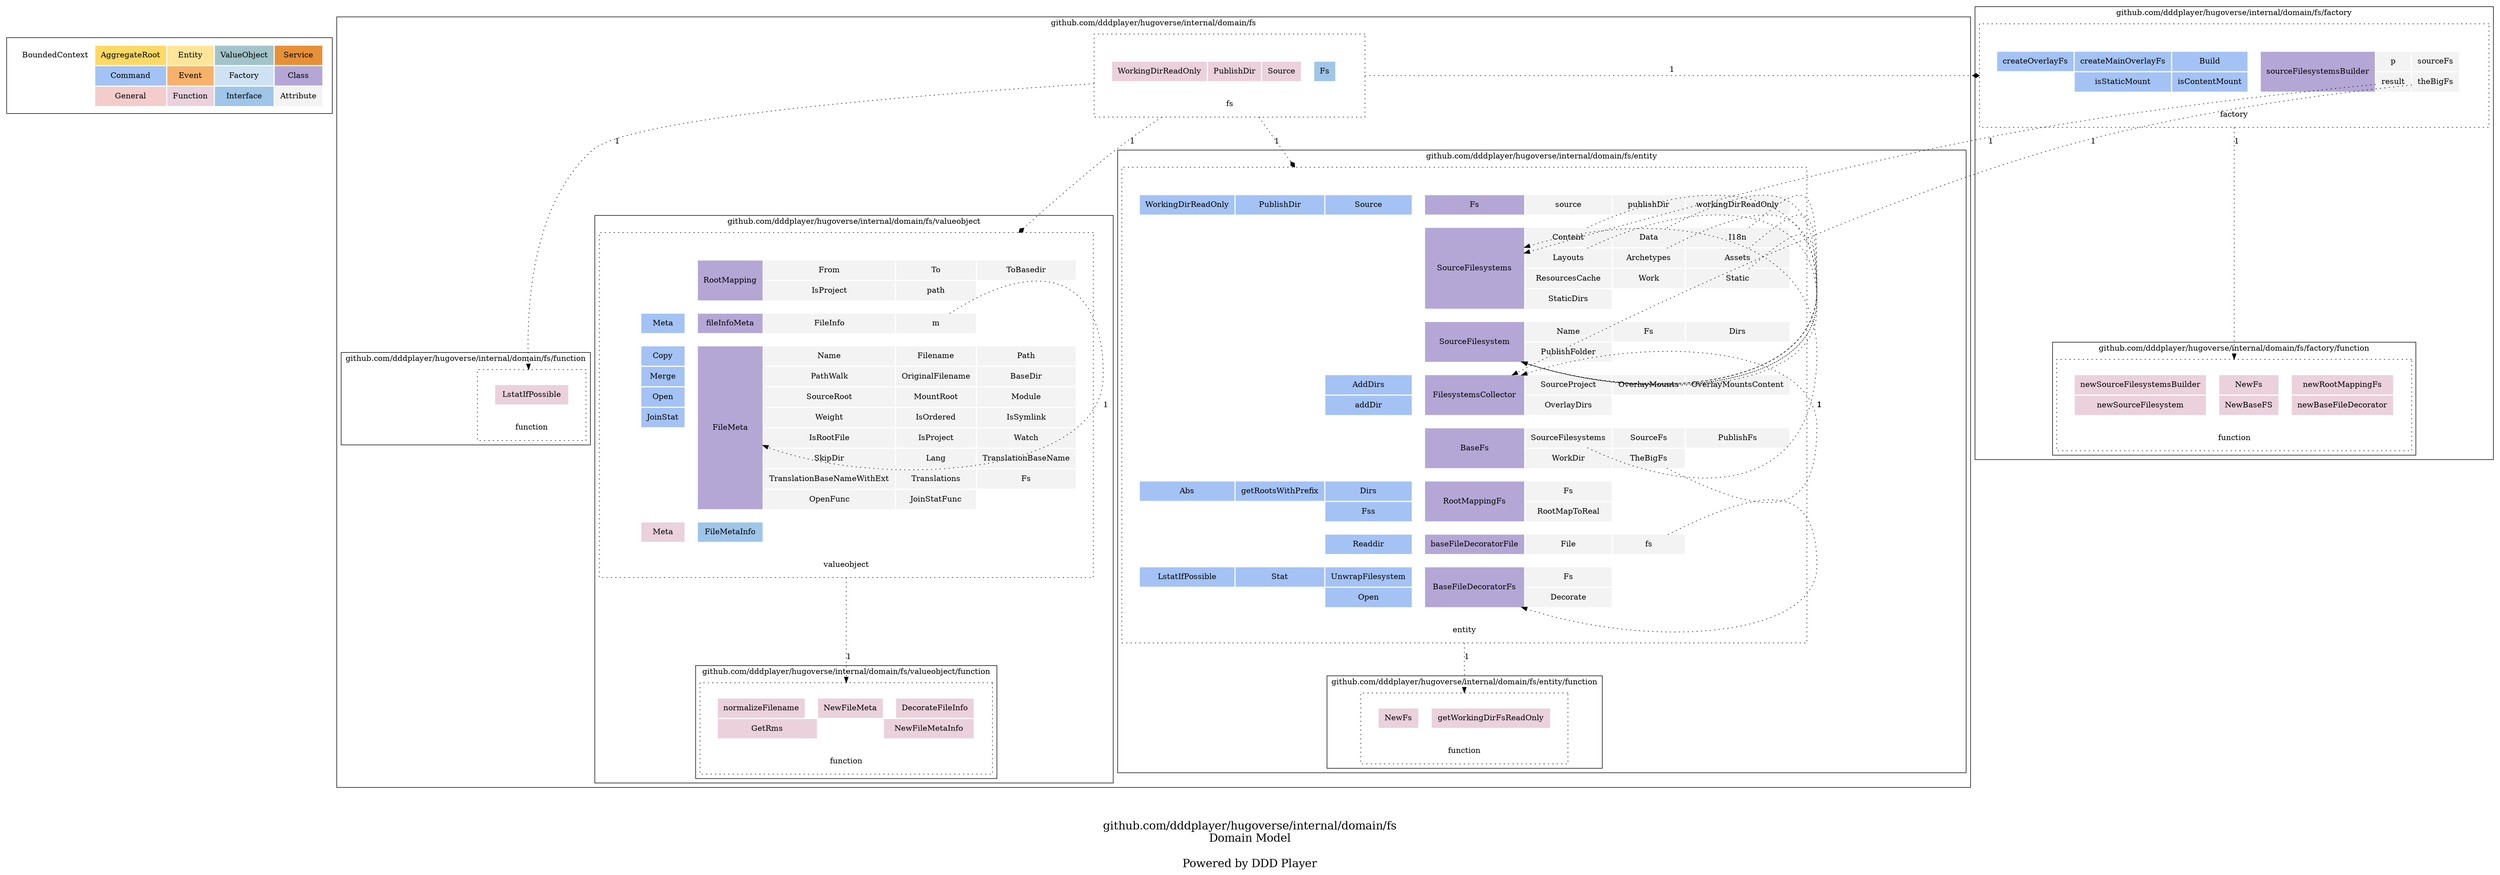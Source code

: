 digraph {
	node [style=dotted shape=rect]

    subgraph cluster_ddd_concept{
		node [color=white]

        ddd_concept [label=<
        <table border="0" cellpadding="10">
		<tr>
			<td bgcolor="#ffffff00" rowspan="1" colspan="1">BoundedContext</td>
			<td bgcolor="#ffd966ff" rowspan="1" colspan="1">AggregateRoot</td>
			<td bgcolor="#ffe599ff" rowspan="1" colspan="1">Entity</td>
			<td bgcolor="#a2c4c9ff" rowspan="1" colspan="1">ValueObject</td>
			<td bgcolor="#e69138ff" rowspan="1" colspan="1">Service</td>
		</tr>
		<tr>
			<td bgcolor="white" rowspan="1" colspan="1"></td>
			<td bgcolor="#a4c2f4ff" rowspan="1" colspan="1">Command</td>
			<td bgcolor="#f6b26bff" rowspan="1" colspan="1">Event</td>
			<td bgcolor="#cfe2f3ff" rowspan="1" colspan="1">Factory</td>
			<td bgcolor="#b4a7d6ff" rowspan="1" colspan="1">Class</td>
			
		</tr>
		<tr>
			<td bgcolor="white" rowspan="1" colspan="1"></td>
			<td bgcolor="#f4ccccff" rowspan="1" colspan="1">General</td>
			<td bgcolor="#ead1dcff" rowspan="1" colspan="1">Function</td>
			<td bgcolor="#9fc5e8ff" rowspan="1" colspan="1">Interface</td>
			<td bgcolor="#f3f3f3ff" rowspan="1" colspan="1">Attribute</td>
		</tr>
        </table>
        > ]
	}

    
		subgraph cluster_dehGEGK {
	
		
    	dehGEGK [label=<
        <table border="0" cellpadding="10">
			
				<tr>
		
			<td port="first_blank_row" bgcolor="white" rowspan="1" colspan="1"></td>
	</tr>
				<tr>
		
			<td port="" bgcolor="white" rowspan="1" colspan="1"></td>
	</tr>
				<tr>
		
			<td port="" bgcolor="white" rowspan="1" colspan="1"></td>
			<td port="dbuEIJD" bgcolor="#ead1dcff" rowspan="1" colspan="1">WorkingDirReadOnly</td>
			<td port="dSKuLN" bgcolor="#ead1dcff" rowspan="1" colspan="1">PublishDir</td>
			<td port="dcVZ72s" bgcolor="#ead1dcff" rowspan="1" colspan="1">Source</td>
			<td port="" bgcolor="white" rowspan="1" colspan="1"></td>
			<td port="defDwCc" bgcolor="#9fc5e8ff" rowspan="1" colspan="1">Fs</td>
			<td port="" bgcolor="white" rowspan="1" colspan="1"></td>
			<td port="" bgcolor="white" rowspan="1" colspan="1"></td>
	</tr>
				<tr>
		
			<td port="" bgcolor="white" rowspan="1" colspan="1"></td>
	</tr>
				<tr>
		
			<td port="" bgcolor="white" rowspan="1" colspan="8">fs</td>
	</tr>
        </table>
        > ]
	

	label = "github.com/dddplayer/hugoverse/internal/domain/fs"

	
		subgraph cluster_dbN5oSf {
	
		
    	dbN5oSf [label=<
        <table border="0" cellpadding="10">
			
				<tr>
		
			<td port="first_blank_row" bgcolor="white" rowspan="1" colspan="1"></td>
	</tr>
				<tr>
		
			<td port="" bgcolor="white" rowspan="1" colspan="1"></td>
			<td port="dcb0G9p" bgcolor="#ead1dcff" rowspan="1" colspan="4">LstatIfPossible</td>
			<td port="" bgcolor="white" rowspan="1" colspan="1"></td>
	</tr>
				<tr>
		
			<td port="" bgcolor="white" rowspan="1" colspan="1"></td>
	</tr>
				<tr>
		
			<td port="" bgcolor="white" rowspan="1" colspan="6">function</td>
	</tr>
        </table>
        > ]
	

	label = "github.com/dddplayer/hugoverse/internal/domain/fs/function"

	
    }
		subgraph cluster_ddZN3m5 {
	
		
    	ddZN3m5 [label=<
        <table border="0" cellpadding="10">
			
				<tr>
		
			<td port="first_blank_row" bgcolor="white" rowspan="1" colspan="1"></td>
	</tr>
				<tr>
		
			<td port="" bgcolor="white" rowspan="1" colspan="1"></td>
	</tr>
				<tr>
		
			<td port="" bgcolor="white" rowspan="1" colspan="1"></td>
			<td port="" bgcolor="white" rowspan="1" colspan="1"></td>
			<td port="" bgcolor="white" rowspan="1" colspan="1"></td>
			<td port="" bgcolor="white" rowspan="1" colspan="1"></td>
			<td port="" bgcolor="white" rowspan="1" colspan="1"></td>
			<td port="deejFSW" bgcolor="#b4a7d6ff" rowspan="2" colspan="1">RootMapping</td>
			<td port="ddA0vw5" bgcolor="#f3f3f3ff" rowspan="1" colspan="1">From</td>
			<td port="dce7G16" bgcolor="#f3f3f3ff" rowspan="1" colspan="1">To</td>
			<td port="derKRsu" bgcolor="#f3f3f3ff" rowspan="1" colspan="1">ToBasedir</td>
			<td port="" bgcolor="white" rowspan="1" colspan="1"></td>
	</tr>
				<tr>
		
			<td port="" bgcolor="white" rowspan="1" colspan="1"></td>
			<td port="" bgcolor="white" rowspan="1" colspan="1"></td>
			<td port="" bgcolor="white" rowspan="1" colspan="1"></td>
			<td port="" bgcolor="white" rowspan="1" colspan="1"></td>
			<td port="" bgcolor="white" rowspan="1" colspan="1"></td>
			<td port="dbEBlXq" bgcolor="#f3f3f3ff" rowspan="1" colspan="1">IsProject</td>
			<td port="dbT32Lm" bgcolor="#f3f3f3ff" rowspan="1" colspan="1">path</td>
			<td port="" bgcolor="white" rowspan="1" colspan="1"></td>
			<td port="" bgcolor="white" rowspan="1" colspan="1"></td>
	</tr>
				<tr>
		
			<td port="" bgcolor="white" rowspan="1" colspan="1"></td>
	</tr>
				<tr>
		
			<td port="" bgcolor="white" rowspan="1" colspan="1"></td>
			<td port="" bgcolor="white" rowspan="1" colspan="1"></td>
			<td port="" bgcolor="white" rowspan="1" colspan="1"></td>
			<td port="dcppH1f" bgcolor="#a4c2f4ff" rowspan="1" colspan="1">Meta</td>
			<td port="" bgcolor="white" rowspan="1" colspan="1"></td>
			<td port="dcVNus9" bgcolor="#b4a7d6ff" rowspan="1" colspan="1">fileInfoMeta</td>
			<td port="dbByNGu" bgcolor="#f3f3f3ff" rowspan="1" colspan="1">FileInfo</td>
			<td port="dIm2zV" bgcolor="#f3f3f3ff" rowspan="1" colspan="1">m</td>
			<td port="" bgcolor="white" rowspan="1" colspan="1"></td>
			<td port="" bgcolor="white" rowspan="1" colspan="1"></td>
	</tr>
				<tr>
		
			<td port="" bgcolor="white" rowspan="1" colspan="1"></td>
	</tr>
				<tr>
		
			<td port="" bgcolor="white" rowspan="1" colspan="1"></td>
			<td port="" bgcolor="white" rowspan="1" colspan="1"></td>
			<td port="" bgcolor="white" rowspan="1" colspan="1"></td>
			<td port="dboYi5T" bgcolor="#a4c2f4ff" rowspan="1" colspan="1">Copy</td>
			<td port="" bgcolor="white" rowspan="1" colspan="1"></td>
			<td port="ddhLBBp" bgcolor="#b4a7d6ff" rowspan="8" colspan="1">FileMeta</td>
			<td port="dedPmp7" bgcolor="#f3f3f3ff" rowspan="1" colspan="1">Name</td>
			<td port="deo0HbX" bgcolor="#f3f3f3ff" rowspan="1" colspan="1">Filename</td>
			<td port="dbWMqLx" bgcolor="#f3f3f3ff" rowspan="1" colspan="1">Path</td>
			<td port="" bgcolor="white" rowspan="1" colspan="1"></td>
	</tr>
				<tr>
		
			<td port="" bgcolor="white" rowspan="1" colspan="1"></td>
			<td port="" bgcolor="white" rowspan="1" colspan="1"></td>
			<td port="" bgcolor="white" rowspan="1" colspan="1"></td>
			<td port="debd7MU" bgcolor="#a4c2f4ff" rowspan="1" colspan="1">Merge</td>
			<td port="" bgcolor="white" rowspan="1" colspan="1"></td>
			<td port="ddhrdGu" bgcolor="#f3f3f3ff" rowspan="1" colspan="1">PathWalk</td>
			<td port="dclmg9I" bgcolor="#f3f3f3ff" rowspan="1" colspan="1">OriginalFilename</td>
			<td port="dcmkcOY" bgcolor="#f3f3f3ff" rowspan="1" colspan="1">BaseDir</td>
			<td port="" bgcolor="white" rowspan="1" colspan="1"></td>
	</tr>
				<tr>
		
			<td port="" bgcolor="white" rowspan="1" colspan="1"></td>
			<td port="" bgcolor="white" rowspan="1" colspan="1"></td>
			<td port="" bgcolor="white" rowspan="1" colspan="1"></td>
			<td port="dbWfFyY" bgcolor="#a4c2f4ff" rowspan="1" colspan="1">Open</td>
			<td port="" bgcolor="white" rowspan="1" colspan="1"></td>
			<td port="dc9vtad" bgcolor="#f3f3f3ff" rowspan="1" colspan="1">SourceRoot</td>
			<td port="dYFQKZ" bgcolor="#f3f3f3ff" rowspan="1" colspan="1">MountRoot</td>
			<td port="ddjQQHC" bgcolor="#f3f3f3ff" rowspan="1" colspan="1">Module</td>
			<td port="" bgcolor="white" rowspan="1" colspan="1"></td>
	</tr>
				<tr>
		
			<td port="" bgcolor="white" rowspan="1" colspan="1"></td>
			<td port="" bgcolor="white" rowspan="1" colspan="1"></td>
			<td port="" bgcolor="white" rowspan="1" colspan="1"></td>
			<td port="deAU2QK" bgcolor="#a4c2f4ff" rowspan="1" colspan="1">JoinStat</td>
			<td port="" bgcolor="white" rowspan="1" colspan="1"></td>
			<td port="ddCg9Pm" bgcolor="#f3f3f3ff" rowspan="1" colspan="1">Weight</td>
			<td port="dbl2cox" bgcolor="#f3f3f3ff" rowspan="1" colspan="1">IsOrdered</td>
			<td port="dewIFw1" bgcolor="#f3f3f3ff" rowspan="1" colspan="1">IsSymlink</td>
			<td port="" bgcolor="white" rowspan="1" colspan="1"></td>
	</tr>
				<tr>
		
			<td port="" bgcolor="white" rowspan="1" colspan="1"></td>
			<td port="" bgcolor="white" rowspan="1" colspan="1"></td>
			<td port="" bgcolor="white" rowspan="1" colspan="1"></td>
			<td port="" bgcolor="white" rowspan="1" colspan="1"></td>
			<td port="" bgcolor="white" rowspan="1" colspan="1"></td>
			<td port="ddYKXbM" bgcolor="#f3f3f3ff" rowspan="1" colspan="1">IsRootFile</td>
			<td port="dABEIp" bgcolor="#f3f3f3ff" rowspan="1" colspan="1">IsProject</td>
			<td port="dbgJEST" bgcolor="#f3f3f3ff" rowspan="1" colspan="1">Watch</td>
			<td port="" bgcolor="white" rowspan="1" colspan="1"></td>
	</tr>
				<tr>
		
			<td port="" bgcolor="white" rowspan="1" colspan="1"></td>
			<td port="" bgcolor="white" rowspan="1" colspan="1"></td>
			<td port="" bgcolor="white" rowspan="1" colspan="1"></td>
			<td port="" bgcolor="white" rowspan="1" colspan="1"></td>
			<td port="" bgcolor="white" rowspan="1" colspan="1"></td>
			<td port="dbk5O52" bgcolor="#f3f3f3ff" rowspan="1" colspan="1">SkipDir</td>
			<td port="devdZYQ" bgcolor="#f3f3f3ff" rowspan="1" colspan="1">Lang</td>
			<td port="dcuOcyh" bgcolor="#f3f3f3ff" rowspan="1" colspan="1">TranslationBaseName</td>
			<td port="" bgcolor="white" rowspan="1" colspan="1"></td>
	</tr>
				<tr>
		
			<td port="" bgcolor="white" rowspan="1" colspan="1"></td>
			<td port="" bgcolor="white" rowspan="1" colspan="1"></td>
			<td port="" bgcolor="white" rowspan="1" colspan="1"></td>
			<td port="" bgcolor="white" rowspan="1" colspan="1"></td>
			<td port="" bgcolor="white" rowspan="1" colspan="1"></td>
			<td port="ddFftwI" bgcolor="#f3f3f3ff" rowspan="1" colspan="1">TranslationBaseNameWithExt</td>
			<td port="d1i7oE" bgcolor="#f3f3f3ff" rowspan="1" colspan="1">Translations</td>
			<td port="dc6ppuD" bgcolor="#f3f3f3ff" rowspan="1" colspan="1">Fs</td>
			<td port="" bgcolor="white" rowspan="1" colspan="1"></td>
	</tr>
				<tr>
		
			<td port="" bgcolor="white" rowspan="1" colspan="1"></td>
			<td port="" bgcolor="white" rowspan="1" colspan="1"></td>
			<td port="" bgcolor="white" rowspan="1" colspan="1"></td>
			<td port="" bgcolor="white" rowspan="1" colspan="1"></td>
			<td port="" bgcolor="white" rowspan="1" colspan="1"></td>
			<td port="db6c8js" bgcolor="#f3f3f3ff" rowspan="1" colspan="1">OpenFunc</td>
			<td port="dbqERyY" bgcolor="#f3f3f3ff" rowspan="1" colspan="1">JoinStatFunc</td>
			<td port="" bgcolor="white" rowspan="1" colspan="1"></td>
			<td port="" bgcolor="white" rowspan="1" colspan="1"></td>
	</tr>
				<tr>
		
			<td port="" bgcolor="white" rowspan="1" colspan="1"></td>
	</tr>
				<tr>
		
			<td port="" bgcolor="white" rowspan="1" colspan="1"></td>
			<td port="" bgcolor="white" rowspan="1" colspan="1"></td>
			<td port="" bgcolor="white" rowspan="1" colspan="1"></td>
			<td port="ddpuAyZ" bgcolor="#ead1dcff" rowspan="1" colspan="1">Meta</td>
			<td port="" bgcolor="white" rowspan="1" colspan="1"></td>
			<td port="dcABTHd" bgcolor="#9fc5e8ff" rowspan="1" colspan="1">FileMetaInfo</td>
			<td port="" bgcolor="white" rowspan="1" colspan="1"></td>
			<td port="" bgcolor="white" rowspan="1" colspan="1"></td>
			<td port="" bgcolor="white" rowspan="1" colspan="1"></td>
			<td port="" bgcolor="white" rowspan="1" colspan="1"></td>
	</tr>
				<tr>
		
			<td port="" bgcolor="white" rowspan="1" colspan="1"></td>
	</tr>
				<tr>
		
			<td port="" bgcolor="white" rowspan="1" colspan="10">valueobject</td>
	</tr>
        </table>
        > ]
	

	label = "github.com/dddplayer/hugoverse/internal/domain/fs/valueobject"

	
		subgraph cluster_dbRemha {
	
		
    	dbRemha [label=<
        <table border="0" cellpadding="10">
			
				<tr>
		
			<td port="first_blank_row" bgcolor="white" rowspan="1" colspan="1"></td>
	</tr>
				<tr>
		
			<td port="" bgcolor="white" rowspan="1" colspan="1"></td>
			<td port="dbYx0Jw" bgcolor="#ead1dcff" rowspan="1" colspan="1">normalizeFilename</td>
			<td port="" bgcolor="white" rowspan="1" colspan="1"></td>
			<td port="dbBEPDz" bgcolor="#ead1dcff" rowspan="1" colspan="1">NewFileMeta</td>
			<td port="" bgcolor="white" rowspan="1" colspan="1"></td>
			<td port="db70KAx" bgcolor="#ead1dcff" rowspan="1" colspan="1">DecorateFileInfo</td>
			<td port="" bgcolor="white" rowspan="1" colspan="1"></td>
	</tr>
				<tr>
		
			<td port="" bgcolor="white" rowspan="1" colspan="1"></td>
			<td port="deehyca" bgcolor="#ead1dcff" rowspan="1" colspan="2">GetRms</td>
			<td port="" bgcolor="white" rowspan="1" colspan="1"></td>
			<td port="ddreolL" bgcolor="#ead1dcff" rowspan="1" colspan="2">NewFileMetaInfo</td>
			<td port="" bgcolor="white" rowspan="1" colspan="1"></td>
	</tr>
				<tr>
		
			<td port="" bgcolor="white" rowspan="1" colspan="1"></td>
	</tr>
				<tr>
		
			<td port="" bgcolor="white" rowspan="1" colspan="8">function</td>
	</tr>
        </table>
        > ]
	

	label = "github.com/dddplayer/hugoverse/internal/domain/fs/valueobject/function"

	
    }
    }
		subgraph cluster_deAV5Nt {
	
		
    	deAV5Nt [label=<
        <table border="0" cellpadding="10">
			
				<tr>
		
			<td port="first_blank_row" bgcolor="white" rowspan="1" colspan="1"></td>
	</tr>
				<tr>
		
			<td port="" bgcolor="white" rowspan="1" colspan="1"></td>
	</tr>
				<tr>
		
			<td port="" bgcolor="white" rowspan="1" colspan="1"></td>
			<td port="dc0GhTo" bgcolor="#a4c2f4ff" rowspan="1" colspan="1">createOverlayFs</td>
			<td port="dcV3I7T" bgcolor="#a4c2f4ff" rowspan="1" colspan="1">createMainOverlayFs</td>
			<td port="dcIOY0p" bgcolor="#a4c2f4ff" rowspan="1" colspan="1">Build</td>
			<td port="" bgcolor="white" rowspan="1" colspan="1"></td>
			<td port="dcj7jkm" bgcolor="#b4a7d6ff" rowspan="2" colspan="1">sourceFilesystemsBuilder</td>
			<td port="dRrZdf" bgcolor="#f3f3f3ff" rowspan="1" colspan="1">p</td>
			<td port="dcw5XXD" bgcolor="#f3f3f3ff" rowspan="1" colspan="1">sourceFs</td>
			<td port="" bgcolor="white" rowspan="1" colspan="1"></td>
			<td port="" bgcolor="white" rowspan="1" colspan="1"></td>
	</tr>
				<tr>
		
			<td port="" bgcolor="white" rowspan="1" colspan="1"></td>
			<td port="" bgcolor="white" rowspan="1" colspan="1"></td>
			<td port="deCP2zY" bgcolor="#a4c2f4ff" rowspan="1" colspan="1">isStaticMount</td>
			<td port="dbKvo3L" bgcolor="#a4c2f4ff" rowspan="1" colspan="1">isContentMount</td>
			<td port="" bgcolor="white" rowspan="1" colspan="1"></td>
			<td port="ddGdFsG" bgcolor="#f3f3f3ff" rowspan="1" colspan="1">result</td>
			<td port="ddG8FBB" bgcolor="#f3f3f3ff" rowspan="1" colspan="1">theBigFs</td>
			<td port="" bgcolor="white" rowspan="1" colspan="1"></td>
			<td port="" bgcolor="white" rowspan="1" colspan="1"></td>
	</tr>
				<tr>
		
			<td port="" bgcolor="white" rowspan="1" colspan="1"></td>
	</tr>
				<tr>
		
			<td port="" bgcolor="white" rowspan="1" colspan="10">factory</td>
	</tr>
        </table>
        > ]
	

	label = "github.com/dddplayer/hugoverse/internal/domain/fs/factory"

	
		subgraph cluster_dbXvtGQ {
	
		
    	dbXvtGQ [label=<
        <table border="0" cellpadding="10">
			
				<tr>
		
			<td port="first_blank_row" bgcolor="white" rowspan="1" colspan="1"></td>
	</tr>
				<tr>
		
			<td port="" bgcolor="white" rowspan="1" colspan="1"></td>
			<td port="dcZNg7S" bgcolor="#ead1dcff" rowspan="1" colspan="1">newSourceFilesystemsBuilder</td>
			<td port="" bgcolor="white" rowspan="1" colspan="1"></td>
			<td port="ddpyu0N" bgcolor="#ead1dcff" rowspan="1" colspan="1">NewFs</td>
			<td port="" bgcolor="white" rowspan="1" colspan="1"></td>
			<td port="ddyu91J" bgcolor="#ead1dcff" rowspan="1" colspan="1">newRootMappingFs</td>
			<td port="" bgcolor="white" rowspan="1" colspan="1"></td>
	</tr>
				<tr>
		
			<td port="" bgcolor="white" rowspan="1" colspan="1"></td>
			<td port="dbcNlXK" bgcolor="#ead1dcff" rowspan="1" colspan="1">newSourceFilesystem</td>
			<td port="" bgcolor="white" rowspan="1" colspan="1"></td>
			<td port="db7Bwf8" bgcolor="#ead1dcff" rowspan="1" colspan="1">NewBaseFS</td>
			<td port="" bgcolor="white" rowspan="1" colspan="1"></td>
			<td port="dcW3sMe" bgcolor="#ead1dcff" rowspan="1" colspan="1">newBaseFileDecorator</td>
			<td port="" bgcolor="white" rowspan="1" colspan="1"></td>
	</tr>
				<tr>
		
			<td port="" bgcolor="white" rowspan="1" colspan="1"></td>
	</tr>
				<tr>
		
			<td port="" bgcolor="white" rowspan="1" colspan="8">function</td>
	</tr>
        </table>
        > ]
	

	label = "github.com/dddplayer/hugoverse/internal/domain/fs/factory/function"

	
    }
    }
		subgraph cluster_ddLiPQE {
	
		
    	ddLiPQE [label=<
        <table border="0" cellpadding="10">
			
				<tr>
		
			<td port="first_blank_row" bgcolor="white" rowspan="1" colspan="1"></td>
	</tr>
				<tr>
		
			<td port="" bgcolor="white" rowspan="1" colspan="1"></td>
	</tr>
				<tr>
		
			<td port="" bgcolor="white" rowspan="1" colspan="1"></td>
			<td port="dFMOmX" bgcolor="#a4c2f4ff" rowspan="1" colspan="1">WorkingDirReadOnly</td>
			<td port="dc0aAwx" bgcolor="#a4c2f4ff" rowspan="1" colspan="1">PublishDir</td>
			<td port="dJM9pw" bgcolor="#a4c2f4ff" rowspan="1" colspan="1">Source</td>
			<td port="" bgcolor="white" rowspan="1" colspan="1"></td>
			<td port="dcJM756" bgcolor="#b4a7d6ff" rowspan="1" colspan="1">Fs</td>
			<td port="db1mbTs" bgcolor="#f3f3f3ff" rowspan="1" colspan="1">source</td>
			<td port="db4keFr" bgcolor="#f3f3f3ff" rowspan="1" colspan="1">publishDir</td>
			<td port="ddPJIlp" bgcolor="#f3f3f3ff" rowspan="1" colspan="1">workingDirReadOnly</td>
			<td port="" bgcolor="white" rowspan="1" colspan="1"></td>
	</tr>
				<tr>
		
			<td port="" bgcolor="white" rowspan="1" colspan="1"></td>
	</tr>
				<tr>
		
			<td port="" bgcolor="white" rowspan="1" colspan="1"></td>
			<td port="" bgcolor="white" rowspan="1" colspan="1"></td>
			<td port="" bgcolor="white" rowspan="1" colspan="1"></td>
			<td port="" bgcolor="white" rowspan="1" colspan="1"></td>
			<td port="" bgcolor="white" rowspan="1" colspan="1"></td>
			<td port="dbNoHO" bgcolor="#b4a7d6ff" rowspan="4" colspan="1">SourceFilesystems</td>
			<td port="dbGXRVg" bgcolor="#f3f3f3ff" rowspan="1" colspan="1">Content</td>
			<td port="d0jANH" bgcolor="#f3f3f3ff" rowspan="1" colspan="1">Data</td>
			<td port="dG9f2B" bgcolor="#f3f3f3ff" rowspan="1" colspan="1">I18n</td>
			<td port="" bgcolor="white" rowspan="1" colspan="1"></td>
	</tr>
				<tr>
		
			<td port="" bgcolor="white" rowspan="1" colspan="1"></td>
			<td port="" bgcolor="white" rowspan="1" colspan="1"></td>
			<td port="" bgcolor="white" rowspan="1" colspan="1"></td>
			<td port="" bgcolor="white" rowspan="1" colspan="1"></td>
			<td port="" bgcolor="white" rowspan="1" colspan="1"></td>
			<td port="dbLrBQw" bgcolor="#f3f3f3ff" rowspan="1" colspan="1">Layouts</td>
			<td port="dcZNwl1" bgcolor="#f3f3f3ff" rowspan="1" colspan="1">Archetypes</td>
			<td port="d5x15a" bgcolor="#f3f3f3ff" rowspan="1" colspan="1">Assets</td>
			<td port="" bgcolor="white" rowspan="1" colspan="1"></td>
	</tr>
				<tr>
		
			<td port="" bgcolor="white" rowspan="1" colspan="1"></td>
			<td port="" bgcolor="white" rowspan="1" colspan="1"></td>
			<td port="" bgcolor="white" rowspan="1" colspan="1"></td>
			<td port="" bgcolor="white" rowspan="1" colspan="1"></td>
			<td port="" bgcolor="white" rowspan="1" colspan="1"></td>
			<td port="ddiNFNG" bgcolor="#f3f3f3ff" rowspan="1" colspan="1">ResourcesCache</td>
			<td port="dwA1wU" bgcolor="#f3f3f3ff" rowspan="1" colspan="1">Work</td>
			<td port="ddkwx9V" bgcolor="#f3f3f3ff" rowspan="1" colspan="1">Static</td>
			<td port="" bgcolor="white" rowspan="1" colspan="1"></td>
	</tr>
				<tr>
		
			<td port="" bgcolor="white" rowspan="1" colspan="1"></td>
			<td port="" bgcolor="white" rowspan="1" colspan="1"></td>
			<td port="" bgcolor="white" rowspan="1" colspan="1"></td>
			<td port="" bgcolor="white" rowspan="1" colspan="1"></td>
			<td port="" bgcolor="white" rowspan="1" colspan="1"></td>
			<td port="ddt7Bxd" bgcolor="#f3f3f3ff" rowspan="1" colspan="1">StaticDirs</td>
			<td port="" bgcolor="white" rowspan="1" colspan="1"></td>
			<td port="" bgcolor="white" rowspan="1" colspan="1"></td>
			<td port="" bgcolor="white" rowspan="1" colspan="1"></td>
	</tr>
				<tr>
		
			<td port="" bgcolor="white" rowspan="1" colspan="1"></td>
	</tr>
				<tr>
		
			<td port="" bgcolor="white" rowspan="1" colspan="1"></td>
			<td port="" bgcolor="white" rowspan="1" colspan="1"></td>
			<td port="" bgcolor="white" rowspan="1" colspan="1"></td>
			<td port="" bgcolor="white" rowspan="1" colspan="1"></td>
			<td port="" bgcolor="white" rowspan="1" colspan="1"></td>
			<td port="dKrVrV" bgcolor="#b4a7d6ff" rowspan="2" colspan="1">SourceFilesystem</td>
			<td port="ddjHTYP" bgcolor="#f3f3f3ff" rowspan="1" colspan="1">Name</td>
			<td port="dbB8KC9" bgcolor="#f3f3f3ff" rowspan="1" colspan="1">Fs</td>
			<td port="deAo0lS" bgcolor="#f3f3f3ff" rowspan="1" colspan="1">Dirs</td>
			<td port="" bgcolor="white" rowspan="1" colspan="1"></td>
	</tr>
				<tr>
		
			<td port="" bgcolor="white" rowspan="1" colspan="1"></td>
			<td port="" bgcolor="white" rowspan="1" colspan="1"></td>
			<td port="" bgcolor="white" rowspan="1" colspan="1"></td>
			<td port="" bgcolor="white" rowspan="1" colspan="1"></td>
			<td port="" bgcolor="white" rowspan="1" colspan="1"></td>
			<td port="ddHODvx" bgcolor="#f3f3f3ff" rowspan="1" colspan="1">PublishFolder</td>
			<td port="" bgcolor="white" rowspan="1" colspan="1"></td>
			<td port="" bgcolor="white" rowspan="1" colspan="1"></td>
			<td port="" bgcolor="white" rowspan="1" colspan="1"></td>
	</tr>
				<tr>
		
			<td port="" bgcolor="white" rowspan="1" colspan="1"></td>
	</tr>
				<tr>
		
			<td port="" bgcolor="white" rowspan="1" colspan="1"></td>
			<td port="" bgcolor="white" rowspan="1" colspan="1"></td>
			<td port="" bgcolor="white" rowspan="1" colspan="1"></td>
			<td port="dbB4mbA" bgcolor="#a4c2f4ff" rowspan="1" colspan="1">AddDirs</td>
			<td port="" bgcolor="white" rowspan="1" colspan="1"></td>
			<td port="dzOU2m" bgcolor="#b4a7d6ff" rowspan="2" colspan="1">FilesystemsCollector</td>
			<td port="deKjTt3" bgcolor="#f3f3f3ff" rowspan="1" colspan="1">SourceProject</td>
			<td port="dehxwuv" bgcolor="#f3f3f3ff" rowspan="1" colspan="1">OverlayMounts</td>
			<td port="dc0wVIY" bgcolor="#f3f3f3ff" rowspan="1" colspan="1">OverlayMountsContent</td>
			<td port="" bgcolor="white" rowspan="1" colspan="1"></td>
	</tr>
				<tr>
		
			<td port="" bgcolor="white" rowspan="1" colspan="1"></td>
			<td port="" bgcolor="white" rowspan="1" colspan="1"></td>
			<td port="" bgcolor="white" rowspan="1" colspan="1"></td>
			<td port="dchPp0F" bgcolor="#a4c2f4ff" rowspan="1" colspan="1">addDir</td>
			<td port="" bgcolor="white" rowspan="1" colspan="1"></td>
			<td port="dehUzRf" bgcolor="#f3f3f3ff" rowspan="1" colspan="1">OverlayDirs</td>
			<td port="" bgcolor="white" rowspan="1" colspan="1"></td>
			<td port="" bgcolor="white" rowspan="1" colspan="1"></td>
			<td port="" bgcolor="white" rowspan="1" colspan="1"></td>
	</tr>
				<tr>
		
			<td port="" bgcolor="white" rowspan="1" colspan="1"></td>
	</tr>
				<tr>
		
			<td port="" bgcolor="white" rowspan="1" colspan="1"></td>
			<td port="" bgcolor="white" rowspan="1" colspan="1"></td>
			<td port="" bgcolor="white" rowspan="1" colspan="1"></td>
			<td port="" bgcolor="white" rowspan="1" colspan="1"></td>
			<td port="" bgcolor="white" rowspan="1" colspan="1"></td>
			<td port="dkt9WL" bgcolor="#b4a7d6ff" rowspan="2" colspan="1">BaseFs</td>
			<td port="dFb4IT" bgcolor="#f3f3f3ff" rowspan="1" colspan="1">SourceFilesystems</td>
			<td port="dbUGq60" bgcolor="#f3f3f3ff" rowspan="1" colspan="1">SourceFs</td>
			<td port="dbXyBIA" bgcolor="#f3f3f3ff" rowspan="1" colspan="1">PublishFs</td>
			<td port="" bgcolor="white" rowspan="1" colspan="1"></td>
	</tr>
				<tr>
		
			<td port="" bgcolor="white" rowspan="1" colspan="1"></td>
			<td port="" bgcolor="white" rowspan="1" colspan="1"></td>
			<td port="" bgcolor="white" rowspan="1" colspan="1"></td>
			<td port="" bgcolor="white" rowspan="1" colspan="1"></td>
			<td port="" bgcolor="white" rowspan="1" colspan="1"></td>
			<td port="d0gxZ4" bgcolor="#f3f3f3ff" rowspan="1" colspan="1">WorkDir</td>
			<td port="dbG4EsY" bgcolor="#f3f3f3ff" rowspan="1" colspan="1">TheBigFs</td>
			<td port="" bgcolor="white" rowspan="1" colspan="1"></td>
			<td port="" bgcolor="white" rowspan="1" colspan="1"></td>
	</tr>
				<tr>
		
			<td port="" bgcolor="white" rowspan="1" colspan="1"></td>
	</tr>
				<tr>
		
			<td port="" bgcolor="white" rowspan="1" colspan="1"></td>
			<td port="dUW7yJ" bgcolor="#a4c2f4ff" rowspan="1" colspan="1">Abs</td>
			<td port="dd9zQP6" bgcolor="#a4c2f4ff" rowspan="1" colspan="1">getRootsWithPrefix</td>
			<td port="dbm7lEX" bgcolor="#a4c2f4ff" rowspan="1" colspan="1">Dirs</td>
			<td port="" bgcolor="white" rowspan="1" colspan="1"></td>
			<td port="dFEPd2" bgcolor="#b4a7d6ff" rowspan="2" colspan="1">RootMappingFs</td>
			<td port="diTnzy" bgcolor="#f3f3f3ff" rowspan="1" colspan="1">Fs</td>
			<td port="" bgcolor="white" rowspan="1" colspan="1"></td>
			<td port="" bgcolor="white" rowspan="1" colspan="1"></td>
			<td port="" bgcolor="white" rowspan="1" colspan="1"></td>
	</tr>
				<tr>
		
			<td port="" bgcolor="white" rowspan="1" colspan="1"></td>
			<td port="" bgcolor="white" rowspan="1" colspan="1"></td>
			<td port="" bgcolor="white" rowspan="1" colspan="1"></td>
			<td port="dFdAv9" bgcolor="#a4c2f4ff" rowspan="1" colspan="1">Fss</td>
			<td port="" bgcolor="white" rowspan="1" colspan="1"></td>
			<td port="ddGHiCq" bgcolor="#f3f3f3ff" rowspan="1" colspan="1">RootMapToReal</td>
			<td port="" bgcolor="white" rowspan="1" colspan="1"></td>
			<td port="" bgcolor="white" rowspan="1" colspan="1"></td>
			<td port="" bgcolor="white" rowspan="1" colspan="1"></td>
	</tr>
				<tr>
		
			<td port="" bgcolor="white" rowspan="1" colspan="1"></td>
	</tr>
				<tr>
		
			<td port="" bgcolor="white" rowspan="1" colspan="1"></td>
			<td port="" bgcolor="white" rowspan="1" colspan="1"></td>
			<td port="" bgcolor="white" rowspan="1" colspan="1"></td>
			<td port="dtw6bX" bgcolor="#a4c2f4ff" rowspan="1" colspan="1">Readdir</td>
			<td port="" bgcolor="white" rowspan="1" colspan="1"></td>
			<td port="dbZxQH9" bgcolor="#b4a7d6ff" rowspan="1" colspan="1">baseFileDecoratorFile</td>
			<td port="dvIfUc" bgcolor="#f3f3f3ff" rowspan="1" colspan="1">File</td>
			<td port="ddVpO95" bgcolor="#f3f3f3ff" rowspan="1" colspan="1">fs</td>
			<td port="" bgcolor="white" rowspan="1" colspan="1"></td>
			<td port="" bgcolor="white" rowspan="1" colspan="1"></td>
	</tr>
				<tr>
		
			<td port="" bgcolor="white" rowspan="1" colspan="1"></td>
	</tr>
				<tr>
		
			<td port="" bgcolor="white" rowspan="1" colspan="1"></td>
			<td port="db4eGVP" bgcolor="#a4c2f4ff" rowspan="1" colspan="1">LstatIfPossible</td>
			<td port="ddR9sYv" bgcolor="#a4c2f4ff" rowspan="1" colspan="1">Stat</td>
			<td port="ddZMVWJ" bgcolor="#a4c2f4ff" rowspan="1" colspan="1">UnwrapFilesystem</td>
			<td port="" bgcolor="white" rowspan="1" colspan="1"></td>
			<td port="deBRTZq" bgcolor="#b4a7d6ff" rowspan="2" colspan="1">BaseFileDecoratorFs</td>
			<td port="dbnvnOG" bgcolor="#f3f3f3ff" rowspan="1" colspan="1">Fs</td>
			<td port="" bgcolor="white" rowspan="1" colspan="1"></td>
			<td port="" bgcolor="white" rowspan="1" colspan="1"></td>
			<td port="" bgcolor="white" rowspan="1" colspan="1"></td>
	</tr>
				<tr>
		
			<td port="" bgcolor="white" rowspan="1" colspan="1"></td>
			<td port="" bgcolor="white" rowspan="1" colspan="1"></td>
			<td port="" bgcolor="white" rowspan="1" colspan="1"></td>
			<td port="dceZqIZ" bgcolor="#a4c2f4ff" rowspan="1" colspan="1">Open</td>
			<td port="" bgcolor="white" rowspan="1" colspan="1"></td>
			<td port="deiXivA" bgcolor="#f3f3f3ff" rowspan="1" colspan="1">Decorate</td>
			<td port="" bgcolor="white" rowspan="1" colspan="1"></td>
			<td port="" bgcolor="white" rowspan="1" colspan="1"></td>
			<td port="" bgcolor="white" rowspan="1" colspan="1"></td>
	</tr>
				<tr>
		
			<td port="" bgcolor="white" rowspan="1" colspan="1"></td>
	</tr>
				<tr>
		
			<td port="" bgcolor="white" rowspan="1" colspan="10">entity</td>
	</tr>
        </table>
        > ]
	

	label = "github.com/dddplayer/hugoverse/internal/domain/fs/entity"

	
		subgraph cluster_deyMkdH {
	
		
    	deyMkdH [label=<
        <table border="0" cellpadding="10">
			
				<tr>
		
			<td port="first_blank_row" bgcolor="white" rowspan="1" colspan="1"></td>
	</tr>
				<tr>
		
			<td port="" bgcolor="white" rowspan="1" colspan="1"></td>
			<td port="dbEvkwW" bgcolor="#ead1dcff" rowspan="1" colspan="2">NewFs</td>
			<td port="" bgcolor="white" rowspan="1" colspan="1"></td>
			<td port="dbfheVK" bgcolor="#ead1dcff" rowspan="1" colspan="2">getWorkingDirFsReadOnly</td>
			<td port="" bgcolor="white" rowspan="1" colspan="1"></td>
	</tr>
				<tr>
		
			<td port="" bgcolor="white" rowspan="1" colspan="1"></td>
	</tr>
				<tr>
		
			<td port="" bgcolor="white" rowspan="1" colspan="7">function</td>
	</tr>
        </table>
        > ]
	

	label = "github.com/dddplayer/hugoverse/internal/domain/fs/entity/function"

	
    }
    }
    }
		subgraph cluster_dbN5oSf {
	
		
    	dbN5oSf [label=<
        <table border="0" cellpadding="10">
			
				<tr>
		
			<td port="first_blank_row" bgcolor="white" rowspan="1" colspan="1"></td>
	</tr>
				<tr>
		
			<td port="" bgcolor="white" rowspan="1" colspan="1"></td>
			<td port="dcb0G9p" bgcolor="#ead1dcff" rowspan="1" colspan="4">LstatIfPossible</td>
			<td port="" bgcolor="white" rowspan="1" colspan="1"></td>
	</tr>
				<tr>
		
			<td port="" bgcolor="white" rowspan="1" colspan="1"></td>
	</tr>
				<tr>
		
			<td port="" bgcolor="white" rowspan="1" colspan="6">function</td>
	</tr>
        </table>
        > ]
	

	label = "github.com/dddplayer/hugoverse/internal/domain/fs/function"

	
    }
		subgraph cluster_ddZN3m5 {
	
		
    	ddZN3m5 [label=<
        <table border="0" cellpadding="10">
			
				<tr>
		
			<td port="first_blank_row" bgcolor="white" rowspan="1" colspan="1"></td>
	</tr>
				<tr>
		
			<td port="" bgcolor="white" rowspan="1" colspan="1"></td>
	</tr>
				<tr>
		
			<td port="" bgcolor="white" rowspan="1" colspan="1"></td>
			<td port="" bgcolor="white" rowspan="1" colspan="1"></td>
			<td port="" bgcolor="white" rowspan="1" colspan="1"></td>
			<td port="" bgcolor="white" rowspan="1" colspan="1"></td>
			<td port="" bgcolor="white" rowspan="1" colspan="1"></td>
			<td port="deejFSW" bgcolor="#b4a7d6ff" rowspan="2" colspan="1">RootMapping</td>
			<td port="ddA0vw5" bgcolor="#f3f3f3ff" rowspan="1" colspan="1">From</td>
			<td port="dce7G16" bgcolor="#f3f3f3ff" rowspan="1" colspan="1">To</td>
			<td port="derKRsu" bgcolor="#f3f3f3ff" rowspan="1" colspan="1">ToBasedir</td>
			<td port="" bgcolor="white" rowspan="1" colspan="1"></td>
	</tr>
				<tr>
		
			<td port="" bgcolor="white" rowspan="1" colspan="1"></td>
			<td port="" bgcolor="white" rowspan="1" colspan="1"></td>
			<td port="" bgcolor="white" rowspan="1" colspan="1"></td>
			<td port="" bgcolor="white" rowspan="1" colspan="1"></td>
			<td port="" bgcolor="white" rowspan="1" colspan="1"></td>
			<td port="dbEBlXq" bgcolor="#f3f3f3ff" rowspan="1" colspan="1">IsProject</td>
			<td port="dbT32Lm" bgcolor="#f3f3f3ff" rowspan="1" colspan="1">path</td>
			<td port="" bgcolor="white" rowspan="1" colspan="1"></td>
			<td port="" bgcolor="white" rowspan="1" colspan="1"></td>
	</tr>
				<tr>
		
			<td port="" bgcolor="white" rowspan="1" colspan="1"></td>
	</tr>
				<tr>
		
			<td port="" bgcolor="white" rowspan="1" colspan="1"></td>
			<td port="" bgcolor="white" rowspan="1" colspan="1"></td>
			<td port="" bgcolor="white" rowspan="1" colspan="1"></td>
			<td port="dcppH1f" bgcolor="#a4c2f4ff" rowspan="1" colspan="1">Meta</td>
			<td port="" bgcolor="white" rowspan="1" colspan="1"></td>
			<td port="dcVNus9" bgcolor="#b4a7d6ff" rowspan="1" colspan="1">fileInfoMeta</td>
			<td port="dbByNGu" bgcolor="#f3f3f3ff" rowspan="1" colspan="1">FileInfo</td>
			<td port="dIm2zV" bgcolor="#f3f3f3ff" rowspan="1" colspan="1">m</td>
			<td port="" bgcolor="white" rowspan="1" colspan="1"></td>
			<td port="" bgcolor="white" rowspan="1" colspan="1"></td>
	</tr>
				<tr>
		
			<td port="" bgcolor="white" rowspan="1" colspan="1"></td>
	</tr>
				<tr>
		
			<td port="" bgcolor="white" rowspan="1" colspan="1"></td>
			<td port="" bgcolor="white" rowspan="1" colspan="1"></td>
			<td port="" bgcolor="white" rowspan="1" colspan="1"></td>
			<td port="dboYi5T" bgcolor="#a4c2f4ff" rowspan="1" colspan="1">Copy</td>
			<td port="" bgcolor="white" rowspan="1" colspan="1"></td>
			<td port="ddhLBBp" bgcolor="#b4a7d6ff" rowspan="8" colspan="1">FileMeta</td>
			<td port="dedPmp7" bgcolor="#f3f3f3ff" rowspan="1" colspan="1">Name</td>
			<td port="deo0HbX" bgcolor="#f3f3f3ff" rowspan="1" colspan="1">Filename</td>
			<td port="dbWMqLx" bgcolor="#f3f3f3ff" rowspan="1" colspan="1">Path</td>
			<td port="" bgcolor="white" rowspan="1" colspan="1"></td>
	</tr>
				<tr>
		
			<td port="" bgcolor="white" rowspan="1" colspan="1"></td>
			<td port="" bgcolor="white" rowspan="1" colspan="1"></td>
			<td port="" bgcolor="white" rowspan="1" colspan="1"></td>
			<td port="debd7MU" bgcolor="#a4c2f4ff" rowspan="1" colspan="1">Merge</td>
			<td port="" bgcolor="white" rowspan="1" colspan="1"></td>
			<td port="ddhrdGu" bgcolor="#f3f3f3ff" rowspan="1" colspan="1">PathWalk</td>
			<td port="dclmg9I" bgcolor="#f3f3f3ff" rowspan="1" colspan="1">OriginalFilename</td>
			<td port="dcmkcOY" bgcolor="#f3f3f3ff" rowspan="1" colspan="1">BaseDir</td>
			<td port="" bgcolor="white" rowspan="1" colspan="1"></td>
	</tr>
				<tr>
		
			<td port="" bgcolor="white" rowspan="1" colspan="1"></td>
			<td port="" bgcolor="white" rowspan="1" colspan="1"></td>
			<td port="" bgcolor="white" rowspan="1" colspan="1"></td>
			<td port="dbWfFyY" bgcolor="#a4c2f4ff" rowspan="1" colspan="1">Open</td>
			<td port="" bgcolor="white" rowspan="1" colspan="1"></td>
			<td port="dc9vtad" bgcolor="#f3f3f3ff" rowspan="1" colspan="1">SourceRoot</td>
			<td port="dYFQKZ" bgcolor="#f3f3f3ff" rowspan="1" colspan="1">MountRoot</td>
			<td port="ddjQQHC" bgcolor="#f3f3f3ff" rowspan="1" colspan="1">Module</td>
			<td port="" bgcolor="white" rowspan="1" colspan="1"></td>
	</tr>
				<tr>
		
			<td port="" bgcolor="white" rowspan="1" colspan="1"></td>
			<td port="" bgcolor="white" rowspan="1" colspan="1"></td>
			<td port="" bgcolor="white" rowspan="1" colspan="1"></td>
			<td port="deAU2QK" bgcolor="#a4c2f4ff" rowspan="1" colspan="1">JoinStat</td>
			<td port="" bgcolor="white" rowspan="1" colspan="1"></td>
			<td port="ddCg9Pm" bgcolor="#f3f3f3ff" rowspan="1" colspan="1">Weight</td>
			<td port="dbl2cox" bgcolor="#f3f3f3ff" rowspan="1" colspan="1">IsOrdered</td>
			<td port="dewIFw1" bgcolor="#f3f3f3ff" rowspan="1" colspan="1">IsSymlink</td>
			<td port="" bgcolor="white" rowspan="1" colspan="1"></td>
	</tr>
				<tr>
		
			<td port="" bgcolor="white" rowspan="1" colspan="1"></td>
			<td port="" bgcolor="white" rowspan="1" colspan="1"></td>
			<td port="" bgcolor="white" rowspan="1" colspan="1"></td>
			<td port="" bgcolor="white" rowspan="1" colspan="1"></td>
			<td port="" bgcolor="white" rowspan="1" colspan="1"></td>
			<td port="ddYKXbM" bgcolor="#f3f3f3ff" rowspan="1" colspan="1">IsRootFile</td>
			<td port="dABEIp" bgcolor="#f3f3f3ff" rowspan="1" colspan="1">IsProject</td>
			<td port="dbgJEST" bgcolor="#f3f3f3ff" rowspan="1" colspan="1">Watch</td>
			<td port="" bgcolor="white" rowspan="1" colspan="1"></td>
	</tr>
				<tr>
		
			<td port="" bgcolor="white" rowspan="1" colspan="1"></td>
			<td port="" bgcolor="white" rowspan="1" colspan="1"></td>
			<td port="" bgcolor="white" rowspan="1" colspan="1"></td>
			<td port="" bgcolor="white" rowspan="1" colspan="1"></td>
			<td port="" bgcolor="white" rowspan="1" colspan="1"></td>
			<td port="dbk5O52" bgcolor="#f3f3f3ff" rowspan="1" colspan="1">SkipDir</td>
			<td port="devdZYQ" bgcolor="#f3f3f3ff" rowspan="1" colspan="1">Lang</td>
			<td port="dcuOcyh" bgcolor="#f3f3f3ff" rowspan="1" colspan="1">TranslationBaseName</td>
			<td port="" bgcolor="white" rowspan="1" colspan="1"></td>
	</tr>
				<tr>
		
			<td port="" bgcolor="white" rowspan="1" colspan="1"></td>
			<td port="" bgcolor="white" rowspan="1" colspan="1"></td>
			<td port="" bgcolor="white" rowspan="1" colspan="1"></td>
			<td port="" bgcolor="white" rowspan="1" colspan="1"></td>
			<td port="" bgcolor="white" rowspan="1" colspan="1"></td>
			<td port="ddFftwI" bgcolor="#f3f3f3ff" rowspan="1" colspan="1">TranslationBaseNameWithExt</td>
			<td port="d1i7oE" bgcolor="#f3f3f3ff" rowspan="1" colspan="1">Translations</td>
			<td port="dc6ppuD" bgcolor="#f3f3f3ff" rowspan="1" colspan="1">Fs</td>
			<td port="" bgcolor="white" rowspan="1" colspan="1"></td>
	</tr>
				<tr>
		
			<td port="" bgcolor="white" rowspan="1" colspan="1"></td>
			<td port="" bgcolor="white" rowspan="1" colspan="1"></td>
			<td port="" bgcolor="white" rowspan="1" colspan="1"></td>
			<td port="" bgcolor="white" rowspan="1" colspan="1"></td>
			<td port="" bgcolor="white" rowspan="1" colspan="1"></td>
			<td port="db6c8js" bgcolor="#f3f3f3ff" rowspan="1" colspan="1">OpenFunc</td>
			<td port="dbqERyY" bgcolor="#f3f3f3ff" rowspan="1" colspan="1">JoinStatFunc</td>
			<td port="" bgcolor="white" rowspan="1" colspan="1"></td>
			<td port="" bgcolor="white" rowspan="1" colspan="1"></td>
	</tr>
				<tr>
		
			<td port="" bgcolor="white" rowspan="1" colspan="1"></td>
	</tr>
				<tr>
		
			<td port="" bgcolor="white" rowspan="1" colspan="1"></td>
			<td port="" bgcolor="white" rowspan="1" colspan="1"></td>
			<td port="" bgcolor="white" rowspan="1" colspan="1"></td>
			<td port="ddpuAyZ" bgcolor="#ead1dcff" rowspan="1" colspan="1">Meta</td>
			<td port="" bgcolor="white" rowspan="1" colspan="1"></td>
			<td port="dcABTHd" bgcolor="#9fc5e8ff" rowspan="1" colspan="1">FileMetaInfo</td>
			<td port="" bgcolor="white" rowspan="1" colspan="1"></td>
			<td port="" bgcolor="white" rowspan="1" colspan="1"></td>
			<td port="" bgcolor="white" rowspan="1" colspan="1"></td>
			<td port="" bgcolor="white" rowspan="1" colspan="1"></td>
	</tr>
				<tr>
		
			<td port="" bgcolor="white" rowspan="1" colspan="1"></td>
	</tr>
				<tr>
		
			<td port="" bgcolor="white" rowspan="1" colspan="10">valueobject</td>
	</tr>
        </table>
        > ]
	

	label = "github.com/dddplayer/hugoverse/internal/domain/fs/valueobject"

	
		subgraph cluster_dbRemha {
	
		
    	dbRemha [label=<
        <table border="0" cellpadding="10">
			
				<tr>
		
			<td port="first_blank_row" bgcolor="white" rowspan="1" colspan="1"></td>
	</tr>
				<tr>
		
			<td port="" bgcolor="white" rowspan="1" colspan="1"></td>
			<td port="dbYx0Jw" bgcolor="#ead1dcff" rowspan="1" colspan="1">normalizeFilename</td>
			<td port="" bgcolor="white" rowspan="1" colspan="1"></td>
			<td port="dbBEPDz" bgcolor="#ead1dcff" rowspan="1" colspan="1">NewFileMeta</td>
			<td port="" bgcolor="white" rowspan="1" colspan="1"></td>
			<td port="db70KAx" bgcolor="#ead1dcff" rowspan="1" colspan="1">DecorateFileInfo</td>
			<td port="" bgcolor="white" rowspan="1" colspan="1"></td>
	</tr>
				<tr>
		
			<td port="" bgcolor="white" rowspan="1" colspan="1"></td>
			<td port="deehyca" bgcolor="#ead1dcff" rowspan="1" colspan="2">GetRms</td>
			<td port="" bgcolor="white" rowspan="1" colspan="1"></td>
			<td port="ddreolL" bgcolor="#ead1dcff" rowspan="1" colspan="2">NewFileMetaInfo</td>
			<td port="" bgcolor="white" rowspan="1" colspan="1"></td>
	</tr>
				<tr>
		
			<td port="" bgcolor="white" rowspan="1" colspan="1"></td>
	</tr>
				<tr>
		
			<td port="" bgcolor="white" rowspan="1" colspan="8">function</td>
	</tr>
        </table>
        > ]
	

	label = "github.com/dddplayer/hugoverse/internal/domain/fs/valueobject/function"

	
    }
    }
		subgraph cluster_deAV5Nt {
	
		
    	deAV5Nt [label=<
        <table border="0" cellpadding="10">
			
				<tr>
		
			<td port="first_blank_row" bgcolor="white" rowspan="1" colspan="1"></td>
	</tr>
				<tr>
		
			<td port="" bgcolor="white" rowspan="1" colspan="1"></td>
	</tr>
				<tr>
		
			<td port="" bgcolor="white" rowspan="1" colspan="1"></td>
			<td port="dc0GhTo" bgcolor="#a4c2f4ff" rowspan="1" colspan="1">createOverlayFs</td>
			<td port="dcV3I7T" bgcolor="#a4c2f4ff" rowspan="1" colspan="1">createMainOverlayFs</td>
			<td port="dcIOY0p" bgcolor="#a4c2f4ff" rowspan="1" colspan="1">Build</td>
			<td port="" bgcolor="white" rowspan="1" colspan="1"></td>
			<td port="dcj7jkm" bgcolor="#b4a7d6ff" rowspan="2" colspan="1">sourceFilesystemsBuilder</td>
			<td port="dRrZdf" bgcolor="#f3f3f3ff" rowspan="1" colspan="1">p</td>
			<td port="dcw5XXD" bgcolor="#f3f3f3ff" rowspan="1" colspan="1">sourceFs</td>
			<td port="" bgcolor="white" rowspan="1" colspan="1"></td>
			<td port="" bgcolor="white" rowspan="1" colspan="1"></td>
	</tr>
				<tr>
		
			<td port="" bgcolor="white" rowspan="1" colspan="1"></td>
			<td port="" bgcolor="white" rowspan="1" colspan="1"></td>
			<td port="deCP2zY" bgcolor="#a4c2f4ff" rowspan="1" colspan="1">isStaticMount</td>
			<td port="dbKvo3L" bgcolor="#a4c2f4ff" rowspan="1" colspan="1">isContentMount</td>
			<td port="" bgcolor="white" rowspan="1" colspan="1"></td>
			<td port="ddGdFsG" bgcolor="#f3f3f3ff" rowspan="1" colspan="1">result</td>
			<td port="ddG8FBB" bgcolor="#f3f3f3ff" rowspan="1" colspan="1">theBigFs</td>
			<td port="" bgcolor="white" rowspan="1" colspan="1"></td>
			<td port="" bgcolor="white" rowspan="1" colspan="1"></td>
	</tr>
				<tr>
		
			<td port="" bgcolor="white" rowspan="1" colspan="1"></td>
	</tr>
				<tr>
		
			<td port="" bgcolor="white" rowspan="1" colspan="10">factory</td>
	</tr>
        </table>
        > ]
	

	label = "github.com/dddplayer/hugoverse/internal/domain/fs/factory"

	
		subgraph cluster_dbXvtGQ {
	
		
    	dbXvtGQ [label=<
        <table border="0" cellpadding="10">
			
				<tr>
		
			<td port="first_blank_row" bgcolor="white" rowspan="1" colspan="1"></td>
	</tr>
				<tr>
		
			<td port="" bgcolor="white" rowspan="1" colspan="1"></td>
			<td port="dcZNg7S" bgcolor="#ead1dcff" rowspan="1" colspan="1">newSourceFilesystemsBuilder</td>
			<td port="" bgcolor="white" rowspan="1" colspan="1"></td>
			<td port="ddpyu0N" bgcolor="#ead1dcff" rowspan="1" colspan="1">NewFs</td>
			<td port="" bgcolor="white" rowspan="1" colspan="1"></td>
			<td port="ddyu91J" bgcolor="#ead1dcff" rowspan="1" colspan="1">newRootMappingFs</td>
			<td port="" bgcolor="white" rowspan="1" colspan="1"></td>
	</tr>
				<tr>
		
			<td port="" bgcolor="white" rowspan="1" colspan="1"></td>
			<td port="dbcNlXK" bgcolor="#ead1dcff" rowspan="1" colspan="1">newSourceFilesystem</td>
			<td port="" bgcolor="white" rowspan="1" colspan="1"></td>
			<td port="db7Bwf8" bgcolor="#ead1dcff" rowspan="1" colspan="1">NewBaseFS</td>
			<td port="" bgcolor="white" rowspan="1" colspan="1"></td>
			<td port="dcW3sMe" bgcolor="#ead1dcff" rowspan="1" colspan="1">newBaseFileDecorator</td>
			<td port="" bgcolor="white" rowspan="1" colspan="1"></td>
	</tr>
				<tr>
		
			<td port="" bgcolor="white" rowspan="1" colspan="1"></td>
	</tr>
				<tr>
		
			<td port="" bgcolor="white" rowspan="1" colspan="8">function</td>
	</tr>
        </table>
        > ]
	

	label = "github.com/dddplayer/hugoverse/internal/domain/fs/factory/function"

	
    }
    }
		subgraph cluster_ddLiPQE {
	
		
    	ddLiPQE [label=<
        <table border="0" cellpadding="10">
			
				<tr>
		
			<td port="first_blank_row" bgcolor="white" rowspan="1" colspan="1"></td>
	</tr>
				<tr>
		
			<td port="" bgcolor="white" rowspan="1" colspan="1"></td>
	</tr>
				<tr>
		
			<td port="" bgcolor="white" rowspan="1" colspan="1"></td>
			<td port="dFMOmX" bgcolor="#a4c2f4ff" rowspan="1" colspan="1">WorkingDirReadOnly</td>
			<td port="dc0aAwx" bgcolor="#a4c2f4ff" rowspan="1" colspan="1">PublishDir</td>
			<td port="dJM9pw" bgcolor="#a4c2f4ff" rowspan="1" colspan="1">Source</td>
			<td port="" bgcolor="white" rowspan="1" colspan="1"></td>
			<td port="dcJM756" bgcolor="#b4a7d6ff" rowspan="1" colspan="1">Fs</td>
			<td port="db1mbTs" bgcolor="#f3f3f3ff" rowspan="1" colspan="1">source</td>
			<td port="db4keFr" bgcolor="#f3f3f3ff" rowspan="1" colspan="1">publishDir</td>
			<td port="ddPJIlp" bgcolor="#f3f3f3ff" rowspan="1" colspan="1">workingDirReadOnly</td>
			<td port="" bgcolor="white" rowspan="1" colspan="1"></td>
	</tr>
				<tr>
		
			<td port="" bgcolor="white" rowspan="1" colspan="1"></td>
	</tr>
				<tr>
		
			<td port="" bgcolor="white" rowspan="1" colspan="1"></td>
			<td port="" bgcolor="white" rowspan="1" colspan="1"></td>
			<td port="" bgcolor="white" rowspan="1" colspan="1"></td>
			<td port="" bgcolor="white" rowspan="1" colspan="1"></td>
			<td port="" bgcolor="white" rowspan="1" colspan="1"></td>
			<td port="dbNoHO" bgcolor="#b4a7d6ff" rowspan="4" colspan="1">SourceFilesystems</td>
			<td port="dbGXRVg" bgcolor="#f3f3f3ff" rowspan="1" colspan="1">Content</td>
			<td port="d0jANH" bgcolor="#f3f3f3ff" rowspan="1" colspan="1">Data</td>
			<td port="dG9f2B" bgcolor="#f3f3f3ff" rowspan="1" colspan="1">I18n</td>
			<td port="" bgcolor="white" rowspan="1" colspan="1"></td>
	</tr>
				<tr>
		
			<td port="" bgcolor="white" rowspan="1" colspan="1"></td>
			<td port="" bgcolor="white" rowspan="1" colspan="1"></td>
			<td port="" bgcolor="white" rowspan="1" colspan="1"></td>
			<td port="" bgcolor="white" rowspan="1" colspan="1"></td>
			<td port="" bgcolor="white" rowspan="1" colspan="1"></td>
			<td port="dbLrBQw" bgcolor="#f3f3f3ff" rowspan="1" colspan="1">Layouts</td>
			<td port="dcZNwl1" bgcolor="#f3f3f3ff" rowspan="1" colspan="1">Archetypes</td>
			<td port="d5x15a" bgcolor="#f3f3f3ff" rowspan="1" colspan="1">Assets</td>
			<td port="" bgcolor="white" rowspan="1" colspan="1"></td>
	</tr>
				<tr>
		
			<td port="" bgcolor="white" rowspan="1" colspan="1"></td>
			<td port="" bgcolor="white" rowspan="1" colspan="1"></td>
			<td port="" bgcolor="white" rowspan="1" colspan="1"></td>
			<td port="" bgcolor="white" rowspan="1" colspan="1"></td>
			<td port="" bgcolor="white" rowspan="1" colspan="1"></td>
			<td port="ddiNFNG" bgcolor="#f3f3f3ff" rowspan="1" colspan="1">ResourcesCache</td>
			<td port="dwA1wU" bgcolor="#f3f3f3ff" rowspan="1" colspan="1">Work</td>
			<td port="ddkwx9V" bgcolor="#f3f3f3ff" rowspan="1" colspan="1">Static</td>
			<td port="" bgcolor="white" rowspan="1" colspan="1"></td>
	</tr>
				<tr>
		
			<td port="" bgcolor="white" rowspan="1" colspan="1"></td>
			<td port="" bgcolor="white" rowspan="1" colspan="1"></td>
			<td port="" bgcolor="white" rowspan="1" colspan="1"></td>
			<td port="" bgcolor="white" rowspan="1" colspan="1"></td>
			<td port="" bgcolor="white" rowspan="1" colspan="1"></td>
			<td port="ddt7Bxd" bgcolor="#f3f3f3ff" rowspan="1" colspan="1">StaticDirs</td>
			<td port="" bgcolor="white" rowspan="1" colspan="1"></td>
			<td port="" bgcolor="white" rowspan="1" colspan="1"></td>
			<td port="" bgcolor="white" rowspan="1" colspan="1"></td>
	</tr>
				<tr>
		
			<td port="" bgcolor="white" rowspan="1" colspan="1"></td>
	</tr>
				<tr>
		
			<td port="" bgcolor="white" rowspan="1" colspan="1"></td>
			<td port="" bgcolor="white" rowspan="1" colspan="1"></td>
			<td port="" bgcolor="white" rowspan="1" colspan="1"></td>
			<td port="" bgcolor="white" rowspan="1" colspan="1"></td>
			<td port="" bgcolor="white" rowspan="1" colspan="1"></td>
			<td port="dKrVrV" bgcolor="#b4a7d6ff" rowspan="2" colspan="1">SourceFilesystem</td>
			<td port="ddjHTYP" bgcolor="#f3f3f3ff" rowspan="1" colspan="1">Name</td>
			<td port="dbB8KC9" bgcolor="#f3f3f3ff" rowspan="1" colspan="1">Fs</td>
			<td port="deAo0lS" bgcolor="#f3f3f3ff" rowspan="1" colspan="1">Dirs</td>
			<td port="" bgcolor="white" rowspan="1" colspan="1"></td>
	</tr>
				<tr>
		
			<td port="" bgcolor="white" rowspan="1" colspan="1"></td>
			<td port="" bgcolor="white" rowspan="1" colspan="1"></td>
			<td port="" bgcolor="white" rowspan="1" colspan="1"></td>
			<td port="" bgcolor="white" rowspan="1" colspan="1"></td>
			<td port="" bgcolor="white" rowspan="1" colspan="1"></td>
			<td port="ddHODvx" bgcolor="#f3f3f3ff" rowspan="1" colspan="1">PublishFolder</td>
			<td port="" bgcolor="white" rowspan="1" colspan="1"></td>
			<td port="" bgcolor="white" rowspan="1" colspan="1"></td>
			<td port="" bgcolor="white" rowspan="1" colspan="1"></td>
	</tr>
				<tr>
		
			<td port="" bgcolor="white" rowspan="1" colspan="1"></td>
	</tr>
				<tr>
		
			<td port="" bgcolor="white" rowspan="1" colspan="1"></td>
			<td port="" bgcolor="white" rowspan="1" colspan="1"></td>
			<td port="" bgcolor="white" rowspan="1" colspan="1"></td>
			<td port="dbB4mbA" bgcolor="#a4c2f4ff" rowspan="1" colspan="1">AddDirs</td>
			<td port="" bgcolor="white" rowspan="1" colspan="1"></td>
			<td port="dzOU2m" bgcolor="#b4a7d6ff" rowspan="2" colspan="1">FilesystemsCollector</td>
			<td port="deKjTt3" bgcolor="#f3f3f3ff" rowspan="1" colspan="1">SourceProject</td>
			<td port="dehxwuv" bgcolor="#f3f3f3ff" rowspan="1" colspan="1">OverlayMounts</td>
			<td port="dc0wVIY" bgcolor="#f3f3f3ff" rowspan="1" colspan="1">OverlayMountsContent</td>
			<td port="" bgcolor="white" rowspan="1" colspan="1"></td>
	</tr>
				<tr>
		
			<td port="" bgcolor="white" rowspan="1" colspan="1"></td>
			<td port="" bgcolor="white" rowspan="1" colspan="1"></td>
			<td port="" bgcolor="white" rowspan="1" colspan="1"></td>
			<td port="dchPp0F" bgcolor="#a4c2f4ff" rowspan="1" colspan="1">addDir</td>
			<td port="" bgcolor="white" rowspan="1" colspan="1"></td>
			<td port="dehUzRf" bgcolor="#f3f3f3ff" rowspan="1" colspan="1">OverlayDirs</td>
			<td port="" bgcolor="white" rowspan="1" colspan="1"></td>
			<td port="" bgcolor="white" rowspan="1" colspan="1"></td>
			<td port="" bgcolor="white" rowspan="1" colspan="1"></td>
	</tr>
				<tr>
		
			<td port="" bgcolor="white" rowspan="1" colspan="1"></td>
	</tr>
				<tr>
		
			<td port="" bgcolor="white" rowspan="1" colspan="1"></td>
			<td port="" bgcolor="white" rowspan="1" colspan="1"></td>
			<td port="" bgcolor="white" rowspan="1" colspan="1"></td>
			<td port="" bgcolor="white" rowspan="1" colspan="1"></td>
			<td port="" bgcolor="white" rowspan="1" colspan="1"></td>
			<td port="dkt9WL" bgcolor="#b4a7d6ff" rowspan="2" colspan="1">BaseFs</td>
			<td port="dFb4IT" bgcolor="#f3f3f3ff" rowspan="1" colspan="1">SourceFilesystems</td>
			<td port="dbUGq60" bgcolor="#f3f3f3ff" rowspan="1" colspan="1">SourceFs</td>
			<td port="dbXyBIA" bgcolor="#f3f3f3ff" rowspan="1" colspan="1">PublishFs</td>
			<td port="" bgcolor="white" rowspan="1" colspan="1"></td>
	</tr>
				<tr>
		
			<td port="" bgcolor="white" rowspan="1" colspan="1"></td>
			<td port="" bgcolor="white" rowspan="1" colspan="1"></td>
			<td port="" bgcolor="white" rowspan="1" colspan="1"></td>
			<td port="" bgcolor="white" rowspan="1" colspan="1"></td>
			<td port="" bgcolor="white" rowspan="1" colspan="1"></td>
			<td port="d0gxZ4" bgcolor="#f3f3f3ff" rowspan="1" colspan="1">WorkDir</td>
			<td port="dbG4EsY" bgcolor="#f3f3f3ff" rowspan="1" colspan="1">TheBigFs</td>
			<td port="" bgcolor="white" rowspan="1" colspan="1"></td>
			<td port="" bgcolor="white" rowspan="1" colspan="1"></td>
	</tr>
				<tr>
		
			<td port="" bgcolor="white" rowspan="1" colspan="1"></td>
	</tr>
				<tr>
		
			<td port="" bgcolor="white" rowspan="1" colspan="1"></td>
			<td port="dUW7yJ" bgcolor="#a4c2f4ff" rowspan="1" colspan="1">Abs</td>
			<td port="dd9zQP6" bgcolor="#a4c2f4ff" rowspan="1" colspan="1">getRootsWithPrefix</td>
			<td port="dbm7lEX" bgcolor="#a4c2f4ff" rowspan="1" colspan="1">Dirs</td>
			<td port="" bgcolor="white" rowspan="1" colspan="1"></td>
			<td port="dFEPd2" bgcolor="#b4a7d6ff" rowspan="2" colspan="1">RootMappingFs</td>
			<td port="diTnzy" bgcolor="#f3f3f3ff" rowspan="1" colspan="1">Fs</td>
			<td port="" bgcolor="white" rowspan="1" colspan="1"></td>
			<td port="" bgcolor="white" rowspan="1" colspan="1"></td>
			<td port="" bgcolor="white" rowspan="1" colspan="1"></td>
	</tr>
				<tr>
		
			<td port="" bgcolor="white" rowspan="1" colspan="1"></td>
			<td port="" bgcolor="white" rowspan="1" colspan="1"></td>
			<td port="" bgcolor="white" rowspan="1" colspan="1"></td>
			<td port="dFdAv9" bgcolor="#a4c2f4ff" rowspan="1" colspan="1">Fss</td>
			<td port="" bgcolor="white" rowspan="1" colspan="1"></td>
			<td port="ddGHiCq" bgcolor="#f3f3f3ff" rowspan="1" colspan="1">RootMapToReal</td>
			<td port="" bgcolor="white" rowspan="1" colspan="1"></td>
			<td port="" bgcolor="white" rowspan="1" colspan="1"></td>
			<td port="" bgcolor="white" rowspan="1" colspan="1"></td>
	</tr>
				<tr>
		
			<td port="" bgcolor="white" rowspan="1" colspan="1"></td>
	</tr>
				<tr>
		
			<td port="" bgcolor="white" rowspan="1" colspan="1"></td>
			<td port="" bgcolor="white" rowspan="1" colspan="1"></td>
			<td port="" bgcolor="white" rowspan="1" colspan="1"></td>
			<td port="dtw6bX" bgcolor="#a4c2f4ff" rowspan="1" colspan="1">Readdir</td>
			<td port="" bgcolor="white" rowspan="1" colspan="1"></td>
			<td port="dbZxQH9" bgcolor="#b4a7d6ff" rowspan="1" colspan="1">baseFileDecoratorFile</td>
			<td port="dvIfUc" bgcolor="#f3f3f3ff" rowspan="1" colspan="1">File</td>
			<td port="ddVpO95" bgcolor="#f3f3f3ff" rowspan="1" colspan="1">fs</td>
			<td port="" bgcolor="white" rowspan="1" colspan="1"></td>
			<td port="" bgcolor="white" rowspan="1" colspan="1"></td>
	</tr>
				<tr>
		
			<td port="" bgcolor="white" rowspan="1" colspan="1"></td>
	</tr>
				<tr>
		
			<td port="" bgcolor="white" rowspan="1" colspan="1"></td>
			<td port="db4eGVP" bgcolor="#a4c2f4ff" rowspan="1" colspan="1">LstatIfPossible</td>
			<td port="ddR9sYv" bgcolor="#a4c2f4ff" rowspan="1" colspan="1">Stat</td>
			<td port="ddZMVWJ" bgcolor="#a4c2f4ff" rowspan="1" colspan="1">UnwrapFilesystem</td>
			<td port="" bgcolor="white" rowspan="1" colspan="1"></td>
			<td port="deBRTZq" bgcolor="#b4a7d6ff" rowspan="2" colspan="1">BaseFileDecoratorFs</td>
			<td port="dbnvnOG" bgcolor="#f3f3f3ff" rowspan="1" colspan="1">Fs</td>
			<td port="" bgcolor="white" rowspan="1" colspan="1"></td>
			<td port="" bgcolor="white" rowspan="1" colspan="1"></td>
			<td port="" bgcolor="white" rowspan="1" colspan="1"></td>
	</tr>
				<tr>
		
			<td port="" bgcolor="white" rowspan="1" colspan="1"></td>
			<td port="" bgcolor="white" rowspan="1" colspan="1"></td>
			<td port="" bgcolor="white" rowspan="1" colspan="1"></td>
			<td port="dceZqIZ" bgcolor="#a4c2f4ff" rowspan="1" colspan="1">Open</td>
			<td port="" bgcolor="white" rowspan="1" colspan="1"></td>
			<td port="deiXivA" bgcolor="#f3f3f3ff" rowspan="1" colspan="1">Decorate</td>
			<td port="" bgcolor="white" rowspan="1" colspan="1"></td>
			<td port="" bgcolor="white" rowspan="1" colspan="1"></td>
			<td port="" bgcolor="white" rowspan="1" colspan="1"></td>
	</tr>
				<tr>
		
			<td port="" bgcolor="white" rowspan="1" colspan="1"></td>
	</tr>
				<tr>
		
			<td port="" bgcolor="white" rowspan="1" colspan="10">entity</td>
	</tr>
        </table>
        > ]
	

	label = "github.com/dddplayer/hugoverse/internal/domain/fs/entity"

	
		subgraph cluster_deyMkdH {
	
		
    	deyMkdH [label=<
        <table border="0" cellpadding="10">
			
				<tr>
		
			<td port="first_blank_row" bgcolor="white" rowspan="1" colspan="1"></td>
	</tr>
				<tr>
		
			<td port="" bgcolor="white" rowspan="1" colspan="1"></td>
			<td port="dbEvkwW" bgcolor="#ead1dcff" rowspan="1" colspan="2">NewFs</td>
			<td port="" bgcolor="white" rowspan="1" colspan="1"></td>
			<td port="dbfheVK" bgcolor="#ead1dcff" rowspan="1" colspan="2">getWorkingDirFsReadOnly</td>
			<td port="" bgcolor="white" rowspan="1" colspan="1"></td>
	</tr>
				<tr>
		
			<td port="" bgcolor="white" rowspan="1" colspan="1"></td>
	</tr>
				<tr>
		
			<td port="" bgcolor="white" rowspan="1" colspan="7">function</td>
	</tr>
        </table>
        > ]
	

	label = "github.com/dddplayer/hugoverse/internal/domain/fs/entity/function"

	
    }
    }

	
		dehGEGK -> ddZN3m5  [style=dotted arrowhead=diamond label="1" tooltip="fs -> valueobject: \n\n"]
		deAV5Nt -> dbXvtGQ  [style=dotted arrowhead=normal label="1" tooltip="factory -> function: \n\n"]
		ddLiPQE:ddkwx9V -> ddLiPQE:dKrVrV  [style=dotted arrowhead=normal label="1" tooltip="SourceFilesystems.Static -> SourceFilesystem: \n\nFrom: sourcefs.go (Line: 30, Column: 2) To: . (Line: -1, Column: 0)\n"]
		ddLiPQE:ddVpO95 -> ddLiPQE:deBRTZq  [style=dotted arrowhead=normal label="1" tooltip="baseFileDecoratorFile.fs -> BaseFileDecoratorFs: \n\nFrom: basefiledecoratorfs.go (Line: 61, Column: 2) To: . (Line: -1, Column: 0)\n"]
		dehGEGK -> deAV5Nt  [style=dotted arrowhead=diamond label="1" tooltip="fs -> factory: \n\n"]
		ddLiPQE:dFb4IT -> ddLiPQE:dbNoHO  [style=dotted arrowhead=normal label="1" tooltip="BaseFs.SourceFilesystems -> SourceFilesystems: \n\nFrom: basefs.go (Line: 13, Column: 2) To: . (Line: -1, Column: 0)\n"]
		ddLiPQE:dbG4EsY -> ddLiPQE:dzOU2m  [style=dotted arrowhead=normal label="1" tooltip="BaseFs.TheBigFs -> FilesystemsCollector: \n\nFrom: basefs.go (Line: 25, Column: 2) To: . (Line: -1, Column: 0)\n"]
		dehGEGK -> dbN5oSf  [style=dotted arrowhead=normal label="1" tooltip="fs -> function: \n\n"]
		ddZN3m5 -> dbRemha  [style=dotted arrowhead=normal label="1" tooltip="valueobject -> function: \n\n"]
		ddLiPQE:dbGXRVg -> ddLiPQE:dKrVrV  [style=dotted arrowhead=normal label="1" tooltip="SourceFilesystems.Content -> SourceFilesystem: \n\nFrom: sourcefs.go (Line: 12, Column: 2) To: . (Line: -1, Column: 0)\n"]
		deAV5Nt:ddGdFsG -> ddLiPQE:dbNoHO  [style=dotted arrowhead=normal label="1" tooltip="sourceFilesystemsBuilder.result -> SourceFilesystems: \n\nFrom: sourcefs.go (Line: 30, Column: 2) To: . (Line: -1, Column: 0)\n"]
		dehGEGK -> ddLiPQE  [style=dotted arrowhead=diamond label="1" tooltip="fs -> entity: \n\n"]
		ddZN3m5:dIm2zV -> ddZN3m5:ddhLBBp  [style=dotted arrowhead=normal label="1" tooltip="fileInfoMeta.m -> FileMeta: \n\nFrom: fileinfometa.go (Line: 8, Column: 2) To: . (Line: -1, Column: 0)\n"]
		ddLiPQE:dbLrBQw -> ddLiPQE:dKrVrV  [style=dotted arrowhead=normal label="1" tooltip="SourceFilesystems.Layouts -> SourceFilesystem: \n\nFrom: sourcefs.go (Line: 15, Column: 2) To: . (Line: -1, Column: 0)\n"]
		ddLiPQE:dcZNwl1 -> ddLiPQE:dKrVrV  [style=dotted arrowhead=normal label="1" tooltip="SourceFilesystems.Archetypes -> SourceFilesystem: \n\nFrom: sourcefs.go (Line: 16, Column: 2) To: . (Line: -1, Column: 0)\n"]
		ddLiPQE -> deyMkdH  [style=dotted arrowhead=normal label="1" tooltip="entity -> function: \n\n"]
		ddLiPQE:d0jANH -> ddLiPQE:dKrVrV  [style=dotted arrowhead=normal label="1" tooltip="SourceFilesystems.Data -> SourceFilesystem: \n\nFrom: sourcefs.go (Line: 13, Column: 2) To: . (Line: -1, Column: 0)\n"]
		ddLiPQE:dG9f2B -> ddLiPQE:dKrVrV  [style=dotted arrowhead=normal label="1" tooltip="SourceFilesystems.I18n -> SourceFilesystem: \n\nFrom: sourcefs.go (Line: 14, Column: 2) To: . (Line: -1, Column: 0)\n"]
		ddLiPQE:d5x15a -> ddLiPQE:dKrVrV  [style=dotted arrowhead=normal label="1" tooltip="SourceFilesystems.Assets -> SourceFilesystem: \n\nFrom: sourcefs.go (Line: 17, Column: 2) To: . (Line: -1, Column: 0)\n"]
		deAV5Nt:ddG8FBB -> ddLiPQE:dzOU2m  [style=dotted arrowhead=normal label="1" tooltip="sourceFilesystemsBuilder.theBigFs -> FilesystemsCollector: \n\nFrom: sourcefs.go (Line: 31, Column: 2) To: . (Line: -1, Column: 0)\n"]

	label = "\n\ngithub.com/dddplayer/hugoverse/internal/domain/fs\nDomain Model\n\nPowered by DDD Player";
    fontsize=20;
}
